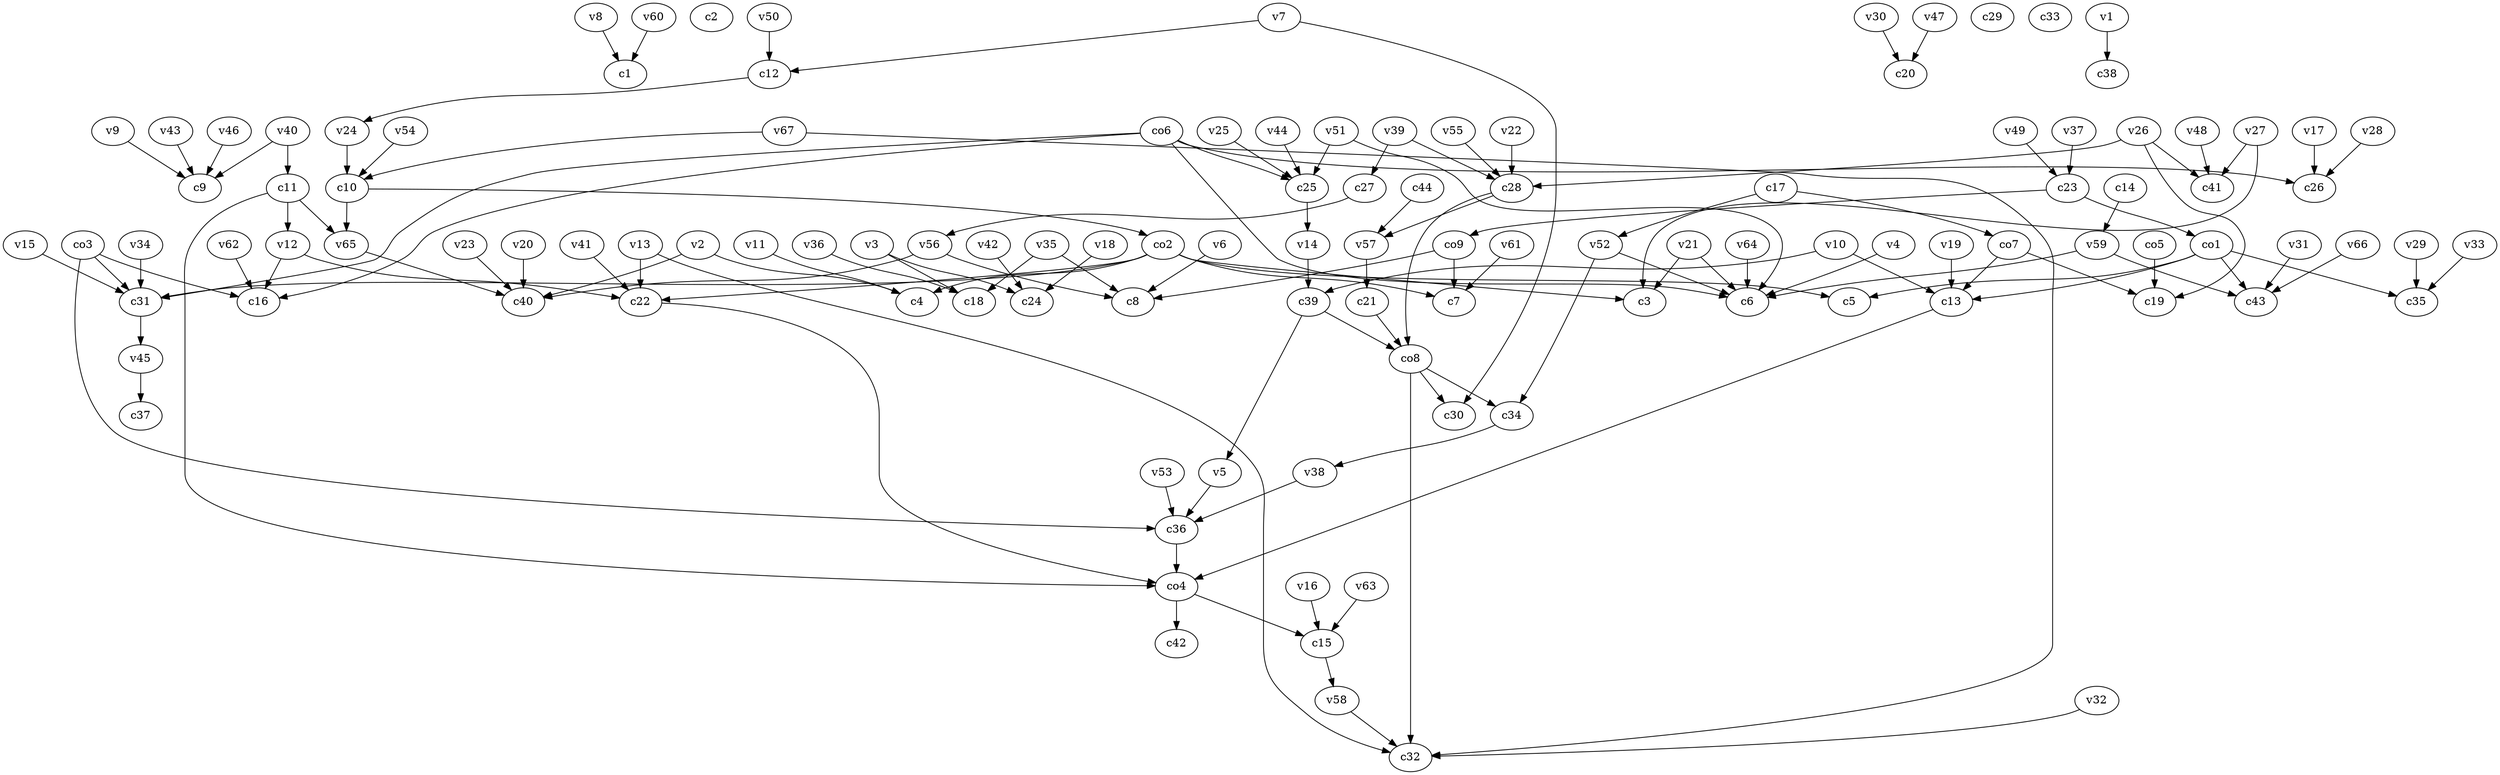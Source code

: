 strict digraph  {
c1;
c2;
c3;
c4;
c5;
c6;
c7;
c8;
c9;
c10;
c11;
c12;
c13;
c14;
c15;
c16;
c17;
c18;
c19;
c20;
c21;
c22;
c23;
c24;
c25;
c26;
c27;
c28;
c29;
c30;
c31;
c32;
c33;
c34;
c35;
c36;
c37;
c38;
c39;
c40;
c41;
c42;
c43;
c44;
v1;
v2;
v3;
v4;
v5;
v6;
v7;
v8;
v9;
v10;
v11;
v12;
v13;
v14;
v15;
v16;
v17;
v18;
v19;
v20;
v21;
v22;
v23;
v24;
v25;
v26;
v27;
v28;
v29;
v30;
v31;
v32;
v33;
v34;
v35;
v36;
v37;
v38;
v39;
v40;
v41;
v42;
v43;
v44;
v45;
v46;
v47;
v48;
v49;
v50;
v51;
v52;
v53;
v54;
v55;
v56;
v57;
v58;
v59;
v60;
v61;
v62;
v63;
v64;
v65;
v66;
v67;
co1;
co2;
co3;
co4;
co5;
co6;
co7;
co8;
co9;
c10 -> co2  [weight=1];
c10 -> v65  [weight=1];
c11 -> v12  [weight=1];
c11 -> co4  [weight=1];
c11 -> v65  [weight=1];
c12 -> v24  [weight=1];
c13 -> co4  [weight=1];
c14 -> v59  [weight=1];
c15 -> v58  [weight=1];
c17 -> co7  [weight=1];
c17 -> v52  [weight=1];
c21 -> co8  [weight=1];
c22 -> co4  [weight=1];
c23 -> co1  [weight=1];
c23 -> co9  [weight=1];
c25 -> v14  [weight=1];
c27 -> v56  [weight=1];
c28 -> v57  [weight=1];
c28 -> co8  [weight=1];
c31 -> v45  [weight=1];
c34 -> v38  [weight=1];
c36 -> co4  [weight=1];
c39 -> v5  [weight=1];
c39 -> co8  [weight=1];
c44 -> v57  [weight=1];
v1 -> c38  [weight=1];
v2 -> c4  [weight=1];
v2 -> c40  [weight=1];
v3 -> c18  [weight=1];
v3 -> c24  [weight=1];
v4 -> c6  [weight=1];
v5 -> c36  [weight=1];
v6 -> c8  [weight=1];
v7 -> c12  [weight=1];
v7 -> c30  [weight=1];
v8 -> c1  [weight=1];
v9 -> c9  [weight=1];
v10 -> c39  [weight=1];
v10 -> c13  [weight=1];
v11 -> c4  [weight=1];
v12 -> c22  [weight=1];
v12 -> c16  [weight=1];
v13 -> c32  [weight=1];
v13 -> c22  [weight=1];
v14 -> c39  [weight=1];
v15 -> c31  [weight=1];
v16 -> c15  [weight=1];
v17 -> c26  [weight=1];
v18 -> c24  [weight=1];
v19 -> c13  [weight=1];
v20 -> c40  [weight=1];
v21 -> c3  [weight=1];
v21 -> c6  [weight=1];
v22 -> c28  [weight=1];
v23 -> c40  [weight=1];
v24 -> c10  [weight=1];
v25 -> c25  [weight=1];
v26 -> c28  [weight=1];
v26 -> c41  [weight=1];
v26 -> c19  [weight=1];
v27 -> c3  [weight=1];
v27 -> c41  [weight=1];
v28 -> c26  [weight=1];
v29 -> c35  [weight=1];
v30 -> c20  [weight=1];
v31 -> c43  [weight=1];
v32 -> c32  [weight=1];
v33 -> c35  [weight=1];
v34 -> c31  [weight=1];
v35 -> c8  [weight=1];
v35 -> c18  [weight=1];
v36 -> c18  [weight=1];
v37 -> c23  [weight=1];
v38 -> c36  [weight=1];
v39 -> c28  [weight=1];
v39 -> c27  [weight=1];
v40 -> c11  [weight=1];
v40 -> c9  [weight=1];
v41 -> c22  [weight=1];
v42 -> c24  [weight=1];
v43 -> c9  [weight=1];
v44 -> c25  [weight=1];
v45 -> c37  [weight=1];
v46 -> c9  [weight=1];
v47 -> c20  [weight=1];
v48 -> c41  [weight=1];
v49 -> c23  [weight=1];
v50 -> c12  [weight=1];
v51 -> c25  [weight=1];
v51 -> c6  [weight=1];
v52 -> c6  [weight=1];
v52 -> c34  [weight=1];
v53 -> c36  [weight=1];
v54 -> c10  [weight=1];
v55 -> c28  [weight=1];
v56 -> c40  [weight=1];
v56 -> c8  [weight=1];
v57 -> c21  [weight=1];
v58 -> c32  [weight=1];
v59 -> c6  [weight=1];
v59 -> c43  [weight=1];
v60 -> c1  [weight=1];
v61 -> c7  [weight=1];
v62 -> c16  [weight=1];
v63 -> c15  [weight=1];
v64 -> c6  [weight=1];
v65 -> c40  [weight=1];
v66 -> c43  [weight=1];
v67 -> c10  [weight=1];
v67 -> c32  [weight=1];
co1 -> c35  [weight=1];
co1 -> c43  [weight=1];
co1 -> c13  [weight=1];
co1 -> c5  [weight=1];
co2 -> c5  [weight=1];
co2 -> c3  [weight=1];
co2 -> c22  [weight=1];
co2 -> c4  [weight=1];
co2 -> c7  [weight=1];
co2 -> c31  [weight=1];
co3 -> c36  [weight=1];
co3 -> c31  [weight=1];
co3 -> c16  [weight=1];
co4 -> c42  [weight=1];
co4 -> c15  [weight=1];
co5 -> c19  [weight=1];
co6 -> c26  [weight=1];
co6 -> c6  [weight=1];
co6 -> c31  [weight=1];
co6 -> c16  [weight=1];
co6 -> c25  [weight=1];
co7 -> c19  [weight=1];
co7 -> c13  [weight=1];
co8 -> c30  [weight=1];
co8 -> c34  [weight=1];
co8 -> c32  [weight=1];
co9 -> c7  [weight=1];
co9 -> c8  [weight=1];
}
